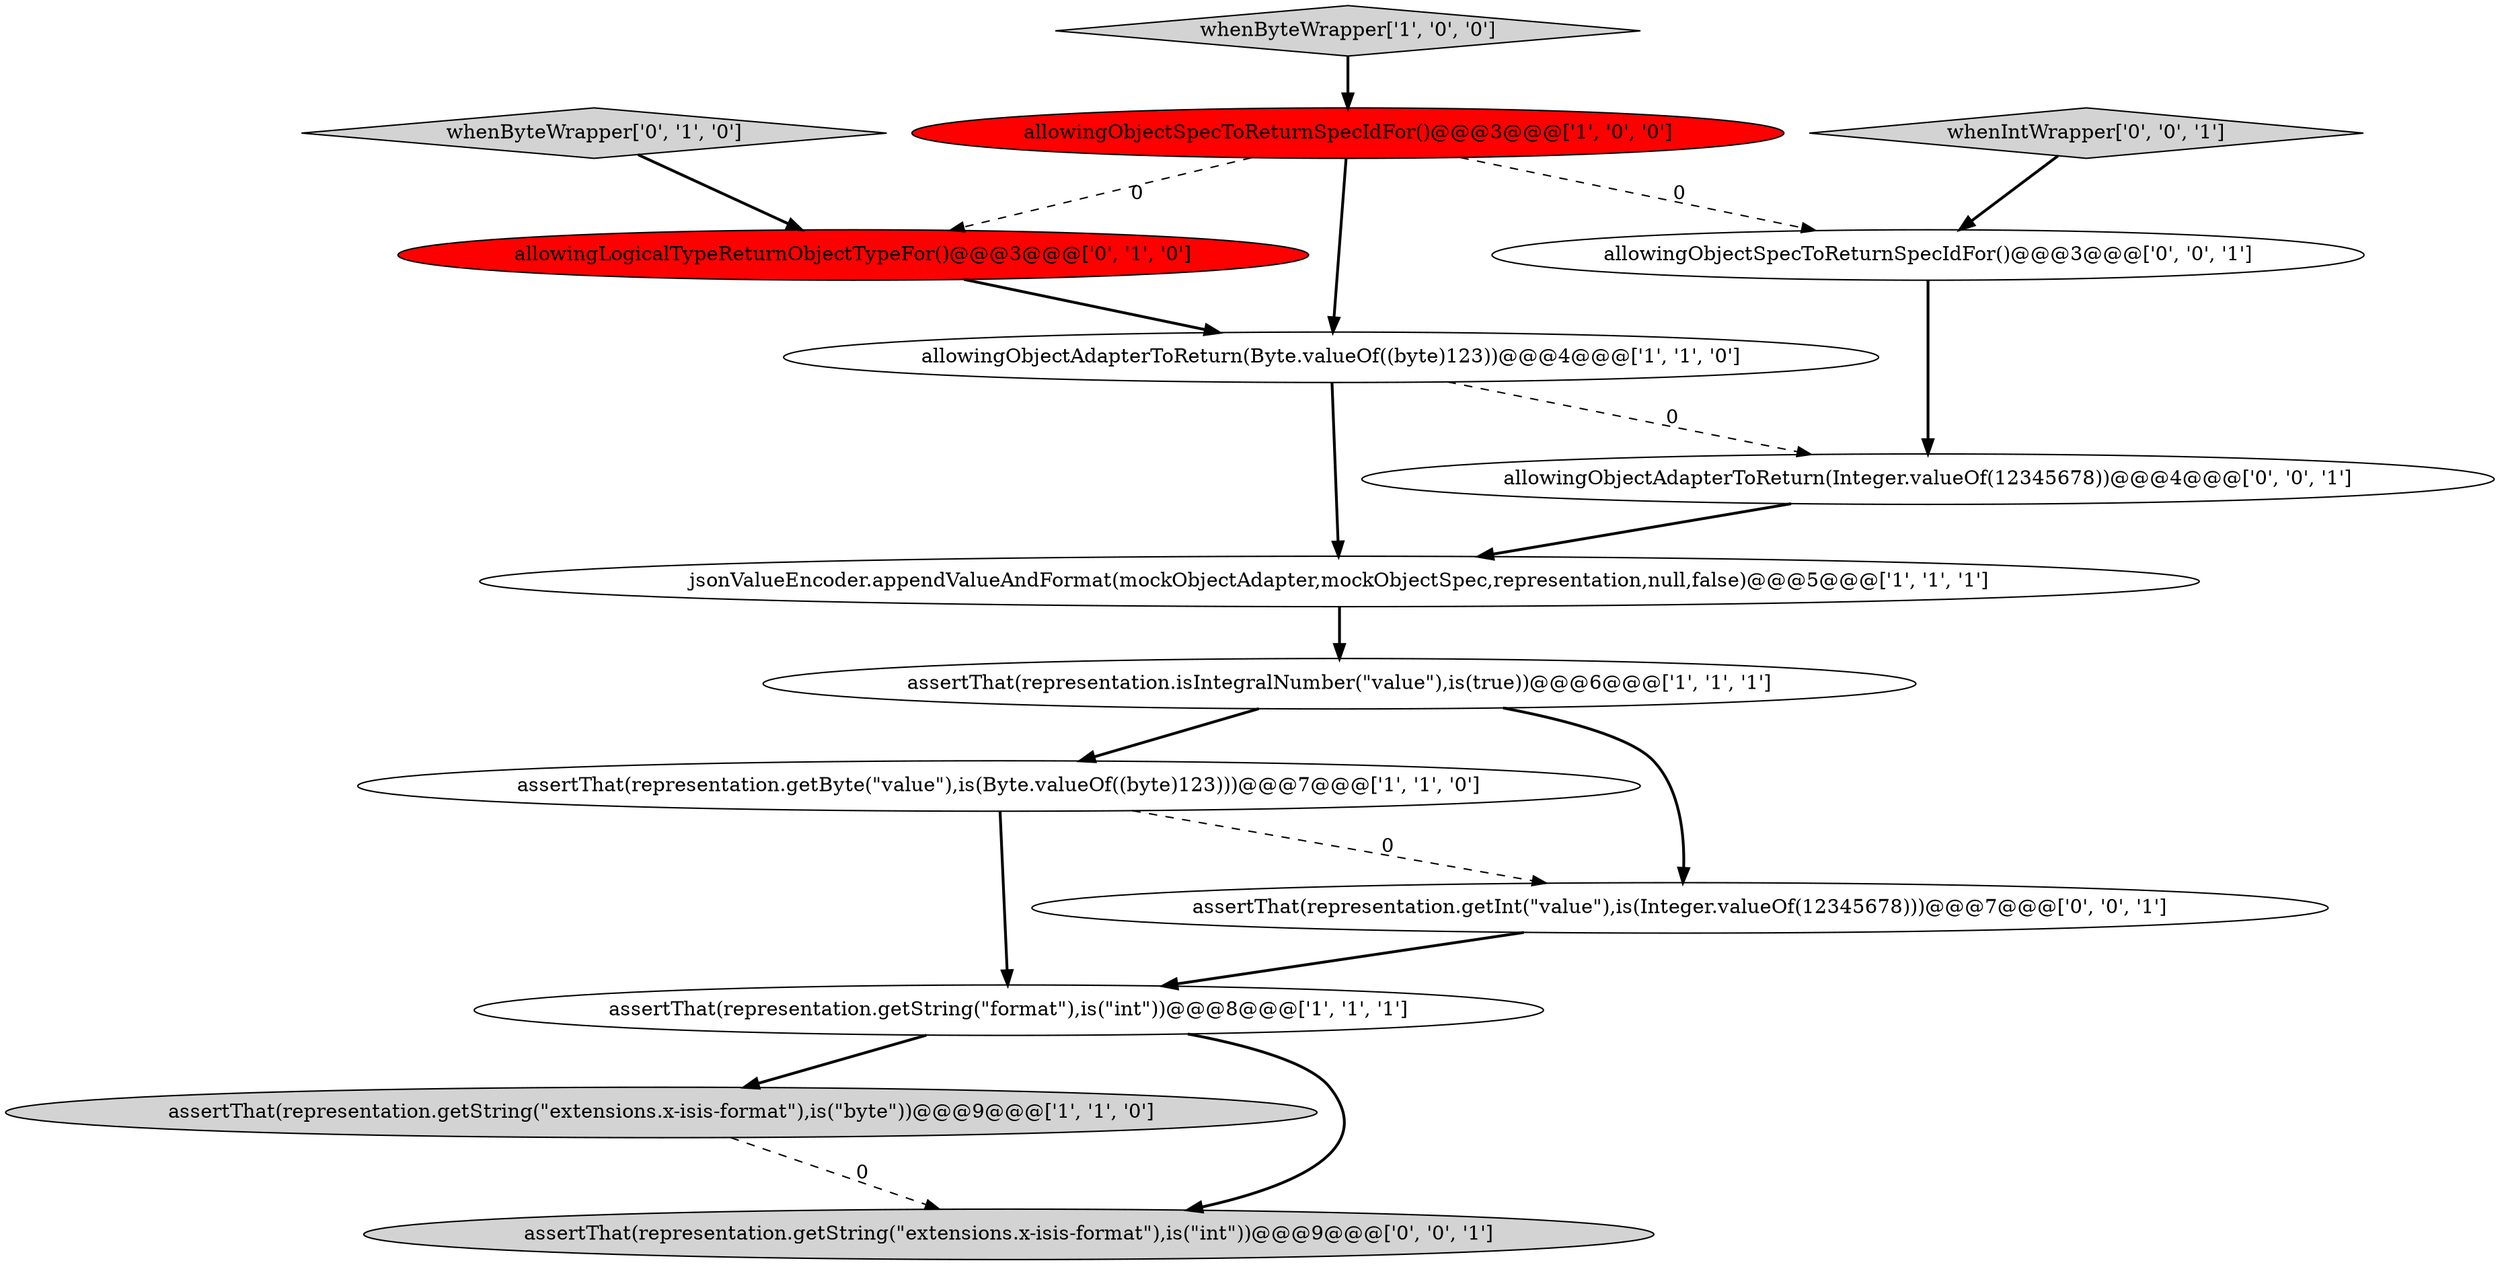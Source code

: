 digraph {
6 [style = filled, label = "assertThat(representation.getString(\"format\"),is(\"int\"))@@@8@@@['1', '1', '1']", fillcolor = white, shape = ellipse image = "AAA0AAABBB1BBB"];
5 [style = filled, label = "allowingObjectAdapterToReturn(Byte.valueOf((byte)123))@@@4@@@['1', '1', '0']", fillcolor = white, shape = ellipse image = "AAA0AAABBB1BBB"];
7 [style = filled, label = "assertThat(representation.isIntegralNumber(\"value\"),is(true))@@@6@@@['1', '1', '1']", fillcolor = white, shape = ellipse image = "AAA0AAABBB1BBB"];
3 [style = filled, label = "whenByteWrapper['1', '0', '0']", fillcolor = lightgray, shape = diamond image = "AAA0AAABBB1BBB"];
0 [style = filled, label = "assertThat(representation.getByte(\"value\"),is(Byte.valueOf((byte)123)))@@@7@@@['1', '1', '0']", fillcolor = white, shape = ellipse image = "AAA0AAABBB1BBB"];
9 [style = filled, label = "whenByteWrapper['0', '1', '0']", fillcolor = lightgray, shape = diamond image = "AAA0AAABBB2BBB"];
2 [style = filled, label = "assertThat(representation.getString(\"extensions.x-isis-format\"),is(\"byte\"))@@@9@@@['1', '1', '0']", fillcolor = lightgray, shape = ellipse image = "AAA0AAABBB1BBB"];
1 [style = filled, label = "jsonValueEncoder.appendValueAndFormat(mockObjectAdapter,mockObjectSpec,representation,null,false)@@@5@@@['1', '1', '1']", fillcolor = white, shape = ellipse image = "AAA0AAABBB1BBB"];
8 [style = filled, label = "allowingLogicalTypeReturnObjectTypeFor()@@@3@@@['0', '1', '0']", fillcolor = red, shape = ellipse image = "AAA1AAABBB2BBB"];
10 [style = filled, label = "allowingObjectAdapterToReturn(Integer.valueOf(12345678))@@@4@@@['0', '0', '1']", fillcolor = white, shape = ellipse image = "AAA0AAABBB3BBB"];
14 [style = filled, label = "allowingObjectSpecToReturnSpecIdFor()@@@3@@@['0', '0', '1']", fillcolor = white, shape = ellipse image = "AAA0AAABBB3BBB"];
13 [style = filled, label = "assertThat(representation.getString(\"extensions.x-isis-format\"),is(\"int\"))@@@9@@@['0', '0', '1']", fillcolor = lightgray, shape = ellipse image = "AAA0AAABBB3BBB"];
12 [style = filled, label = "assertThat(representation.getInt(\"value\"),is(Integer.valueOf(12345678)))@@@7@@@['0', '0', '1']", fillcolor = white, shape = ellipse image = "AAA0AAABBB3BBB"];
4 [style = filled, label = "allowingObjectSpecToReturnSpecIdFor()@@@3@@@['1', '0', '0']", fillcolor = red, shape = ellipse image = "AAA1AAABBB1BBB"];
11 [style = filled, label = "whenIntWrapper['0', '0', '1']", fillcolor = lightgray, shape = diamond image = "AAA0AAABBB3BBB"];
6->13 [style = bold, label=""];
14->10 [style = bold, label=""];
5->1 [style = bold, label=""];
4->14 [style = dashed, label="0"];
7->0 [style = bold, label=""];
0->12 [style = dashed, label="0"];
8->5 [style = bold, label=""];
5->10 [style = dashed, label="0"];
10->1 [style = bold, label=""];
9->8 [style = bold, label=""];
12->6 [style = bold, label=""];
0->6 [style = bold, label=""];
4->5 [style = bold, label=""];
1->7 [style = bold, label=""];
3->4 [style = bold, label=""];
7->12 [style = bold, label=""];
11->14 [style = bold, label=""];
2->13 [style = dashed, label="0"];
4->8 [style = dashed, label="0"];
6->2 [style = bold, label=""];
}
